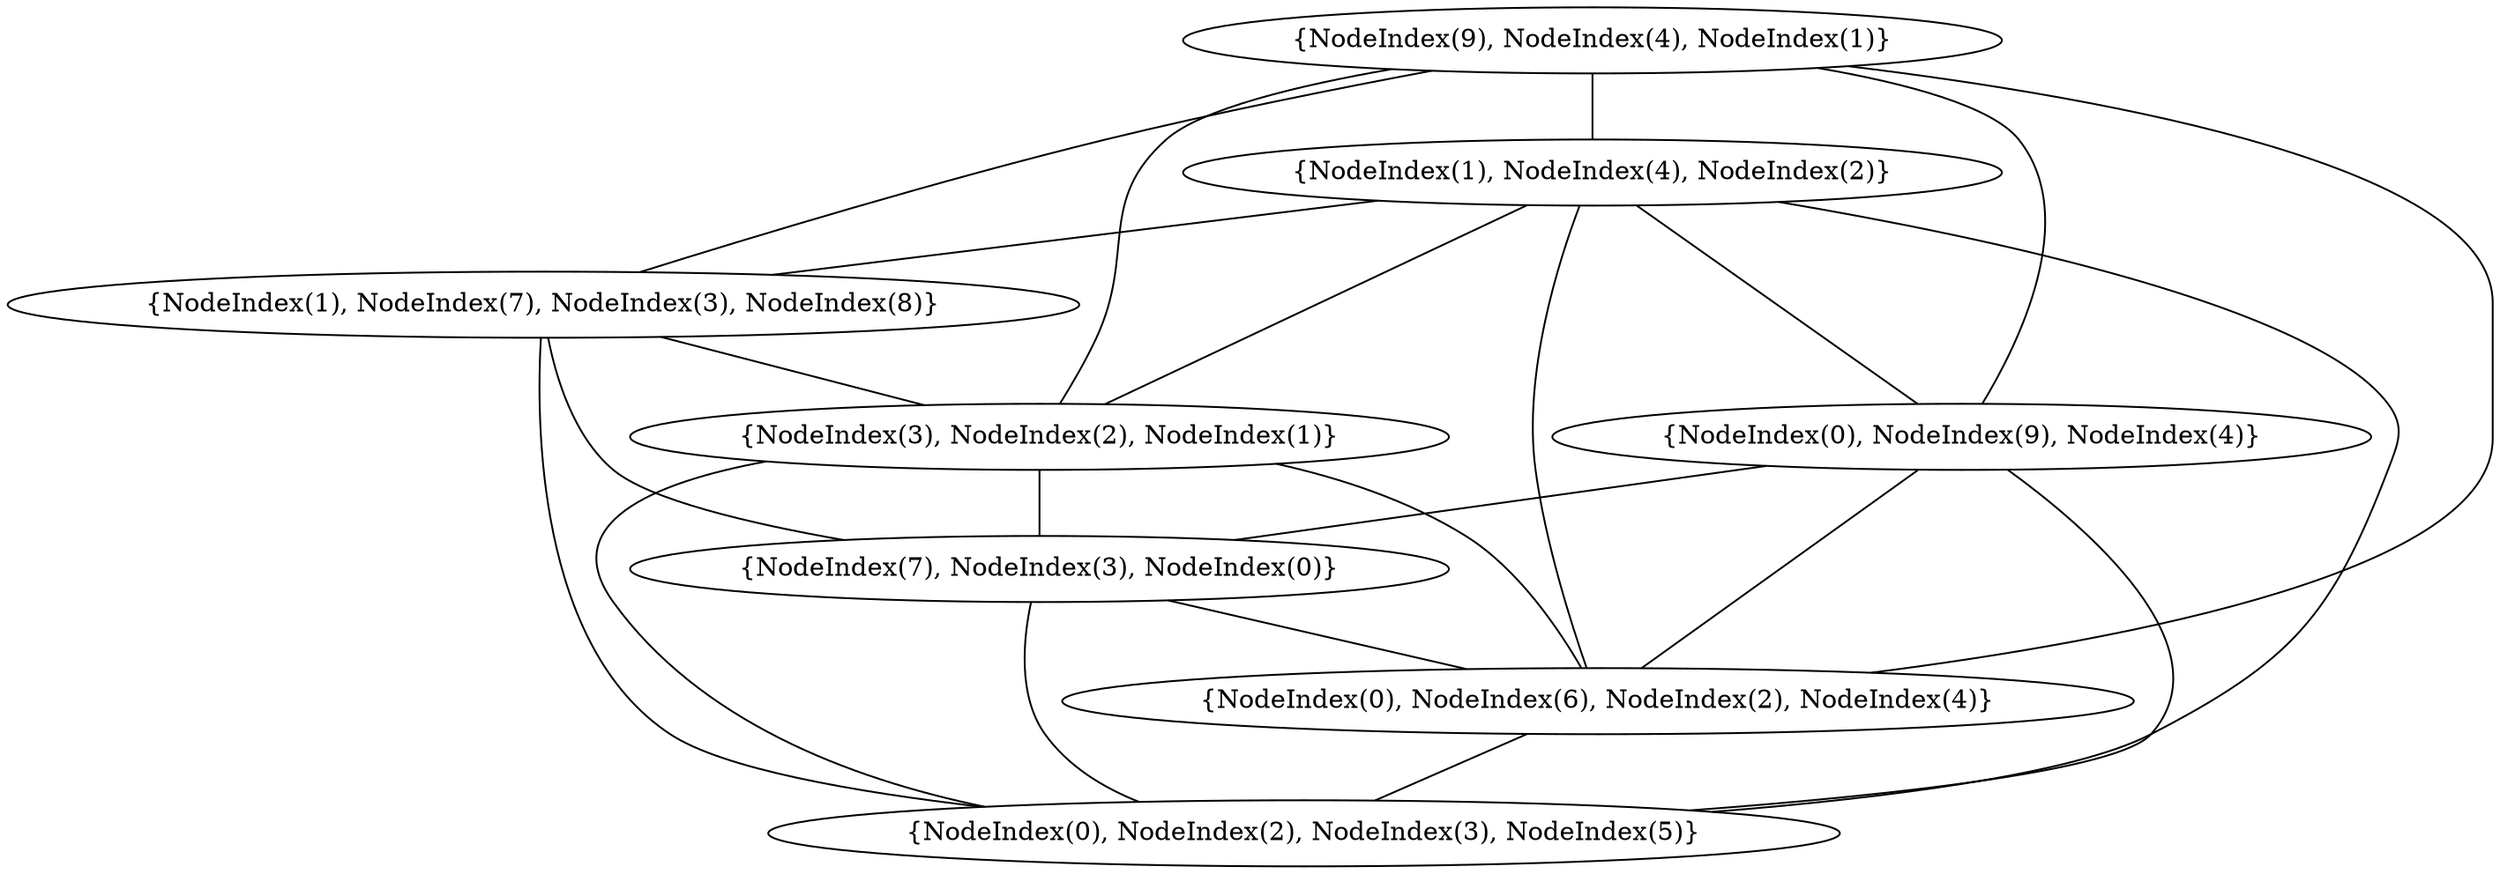 graph {
    0 [ label = "{NodeIndex(0), NodeIndex(2), NodeIndex(3), NodeIndex(5)}" ]
    1 [ label = "{NodeIndex(0), NodeIndex(6), NodeIndex(2), NodeIndex(4)}" ]
    2 [ label = "{NodeIndex(7), NodeIndex(3), NodeIndex(0)}" ]
    3 [ label = "{NodeIndex(0), NodeIndex(9), NodeIndex(4)}" ]
    4 [ label = "{NodeIndex(3), NodeIndex(2), NodeIndex(1)}" ]
    5 [ label = "{NodeIndex(1), NodeIndex(7), NodeIndex(3), NodeIndex(8)}" ]
    6 [ label = "{NodeIndex(1), NodeIndex(4), NodeIndex(2)}" ]
    7 [ label = "{NodeIndex(9), NodeIndex(4), NodeIndex(1)}" ]
    1 -- 0 [ ]
    2 -- 0 [ ]
    2 -- 1 [ ]
    3 -- 0 [ ]
    3 -- 1 [ ]
    3 -- 2 [ ]
    4 -- 0 [ ]
    4 -- 1 [ ]
    4 -- 2 [ ]
    5 -- 0 [ ]
    5 -- 2 [ ]
    5 -- 4 [ ]
    6 -- 0 [ ]
    6 -- 1 [ ]
    6 -- 3 [ ]
    6 -- 4 [ ]
    6 -- 5 [ ]
    7 -- 1 [ ]
    7 -- 3 [ ]
    7 -- 4 [ ]
    7 -- 5 [ ]
    7 -- 6 [ ]
}
